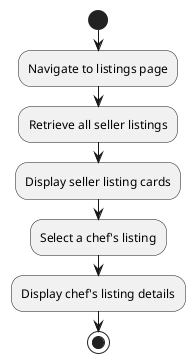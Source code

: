 @startuml
'https://plantuml.com/activity-diagram-beta

start

:Navigate to listings page;
:Retrieve all seller listings;
:Display seller listing cards;
:Select a chef's listing;
:Display chef's listing details;

stop

@enduml
